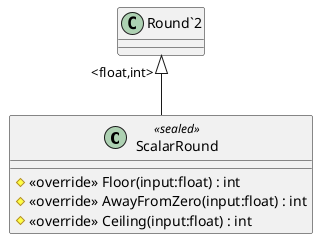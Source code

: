@startuml
class ScalarRound <<sealed>> {
    # <<override>> Floor(input:float) : int
    # <<override>> AwayFromZero(input:float) : int
    # <<override>> Ceiling(input:float) : int
}
"Round`2" "<float,int>" <|-- ScalarRound
@enduml
